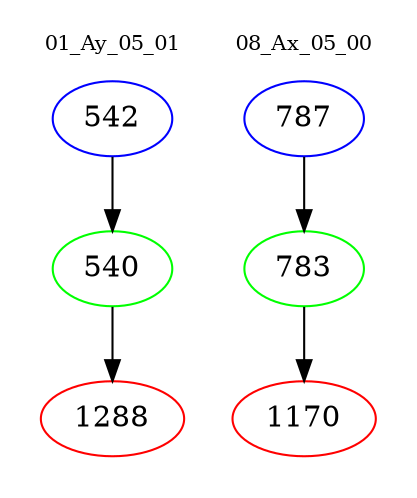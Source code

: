 digraph{
subgraph cluster_0 {
color = white
label = "01_Ay_05_01";
fontsize=10;
T0_542 [label="542", color="blue"]
T0_542 -> T0_540 [color="black"]
T0_540 [label="540", color="green"]
T0_540 -> T0_1288 [color="black"]
T0_1288 [label="1288", color="red"]
}
subgraph cluster_1 {
color = white
label = "08_Ax_05_00";
fontsize=10;
T1_787 [label="787", color="blue"]
T1_787 -> T1_783 [color="black"]
T1_783 [label="783", color="green"]
T1_783 -> T1_1170 [color="black"]
T1_1170 [label="1170", color="red"]
}
}
